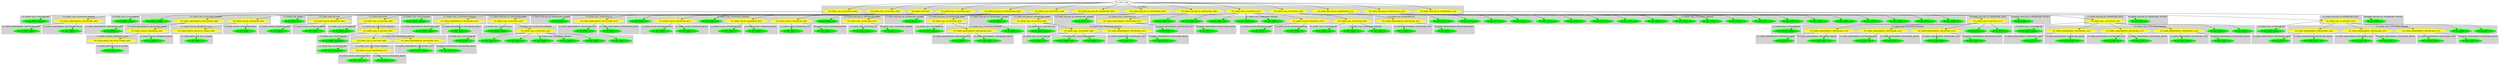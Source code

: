 digraph {

subgraph cluster0 {
 node [style=filled,color=white];
 style=filled;
 color=lightgrey;
 label = "CT_PROG";

"NT_EXPR_CALL_FUNCTION_2982"
 [fillcolor = yellow]
"NT_EXPR_CALL_FUNCTION_2987"
 [fillcolor = yellow]
"NT_EXPR_FOR_3000"
 [fillcolor = yellow]
"NT_EXPR_CALL_FUNCTION_3017"
 [fillcolor = yellow]
"NT_EXPR_DOLLAR_AT_OPERATORS_3022"
 [fillcolor = yellow]
"NT_EXPR_CALL_FUNCTION_3034"
 [fillcolor = yellow]
"NT_EXPR_DOLLAR_AT_OPERATORS_3050"
 [fillcolor = yellow]
"NT_EXPR_DOLLAR_AT_OPERATORS_3055"
 [fillcolor = yellow]
"NT_EXPR_DOLLAR_AT_OPERATORS_3063"
 [fillcolor = yellow]
"NT_EXPR_CALL_FUNCTION_3074"
 [fillcolor = yellow]
"NT_EXPR_CALL_FUNCTION_3090"
 [fillcolor = yellow]
"NT_EXPR_DOLLAR_AT_OPERATORS_3114"
 [fillcolor = yellow]
"NT_EXPR_DOLLAR_AT_OPERATORS_3129"
 [fillcolor = yellow]
"NT_EXPR_DOLLAR_AT_OPERATORS_3144"
 [fillcolor = yellow]
}
"NT_PROG_2981"->"NT_EXPR_CALL_FUNCTION_2982"
subgraph cluster1 {
 node [style=filled,color=white];
 style=filled;
 color=lightgrey;
 label = "CT_EXPR_CALL_FUNCTION_ID";

"NT_ID_2983< options >"
 [fillcolor = green]
}
subgraph cluster2 {
 node [style=filled,color=white];
 style=filled;
 color=lightgrey;
 label = "CT_EXPR_CALL_FUNCTION_PARAMS";

"NT_EXPR_ASSIGNMENT_OPETATORS_2984"
 [fillcolor = yellow]
}
"NT_EXPR_CALL_FUNCTION_2982"->"NT_ID_2983< options >"
"NT_EXPR_CALL_FUNCTION_2982"->"NT_EXPR_ASSIGNMENT_OPETATORS_2984"
subgraph cluster3 {
 node [style=filled,color=white];
 style=filled;
 color=lightgrey;
 label = "CT_EXPR_ASSIGNMENT_OPETATORS_LEFT";

"NT_ID_2985< digits >"
 [fillcolor = green]
}
subgraph cluster4 {
 node [style=filled,color=white];
 style=filled;
 color=lightgrey;
 label = "CT_EXPR_ASSIGNMENT_OPETATORS_RIGHT";

"NT_INT_2986< 7 >"
 [fillcolor = green]
}
"NT_EXPR_ASSIGNMENT_OPETATORS_2984"->"NT_ID_2985< digits >"
"NT_EXPR_ASSIGNMENT_OPETATORS_2984"->"NT_INT_2986< 7 >"
"NT_PROG_2981"->"NT_EXPR_CALL_FUNCTION_2987"
subgraph cluster5 {
 node [style=filled,color=white];
 style=filled;
 color=lightgrey;
 label = "CT_EXPR_CALL_FUNCTION_ID";

"NT_ID_2988< outer >"
 [fillcolor = green]
}
subgraph cluster6 {
 node [style=filled,color=white];
 style=filled;
 color=lightgrey;
 label = "CT_EXPR_CALL_FUNCTION_PARAMS";

"NT_EXPR_ASSIGNMENT_OPETATORS_2989"
 [fillcolor = yellow]
"NT_EXPR_COLON_OPERATOR_2995"
 [fillcolor = yellow]
"NT_STRING_2999< ^ >"
 [fillcolor = green]
}
"NT_EXPR_CALL_FUNCTION_2987"->"NT_ID_2988< outer >"
"NT_EXPR_CALL_FUNCTION_2987"->"NT_EXPR_ASSIGNMENT_OPETATORS_2989"
subgraph cluster7 {
 node [style=filled,color=white];
 style=filled;
 color=lightgrey;
 label = "CT_EXPR_ASSIGNMENT_OPETATORS_LEFT";

"NT_ID_2990< a >"
 [fillcolor = green]
}
subgraph cluster8 {
 node [style=filled,color=white];
 style=filled;
 color=lightgrey;
 label = "CT_EXPR_ASSIGNMENT_OPETATORS_RIGHT";

"NT_EXPR_COLON_OPERATOR_2991"
 [fillcolor = yellow]
}
"NT_EXPR_ASSIGNMENT_OPETATORS_2989"->"NT_ID_2990< a >"
"NT_EXPR_ASSIGNMENT_OPETATORS_2989"->"NT_EXPR_COLON_OPERATOR_2991"
subgraph cluster9 {
 node [style=filled,color=white];
 style=filled;
 color=lightgrey;
 label = "CT_EXPR_COLON_OPERATOR_LEFT";

"NT_EXPR_MINUS_OR_PLUS_UNARY_2992"
 [fillcolor = yellow]
}
subgraph cluster10 {
 node [style=filled,color=white];
 style=filled;
 color=lightgrey;
 label = "CT_EXPR_COLON_OPERATOR_RIGHT";

"NT_INT_2994< 12 >"
 [fillcolor = green]
}
"NT_EXPR_COLON_OPERATOR_2991"->"NT_EXPR_MINUS_OR_PLUS_UNARY_2992"
subgraph cluster11 {
 node [style=filled,color=white];
 style=filled;
 color=lightgrey;
 label = "CT_EXPR_MINUS_OR_PLUS_UNARY";

"NT_INT_2993< 4 >"
 [fillcolor = green]
}
"NT_EXPR_MINUS_OR_PLUS_UNARY_2992"->"NT_INT_2993< 4 >"
"NT_EXPR_COLON_OPERATOR_2991"->"NT_INT_2994< 12 >"
"NT_EXPR_CALL_FUNCTION_2987"->"NT_EXPR_COLON_OPERATOR_2995"
subgraph cluster12 {
 node [style=filled,color=white];
 style=filled;
 color=lightgrey;
 label = "CT_EXPR_COLON_OPERATOR_LEFT";

"NT_EXPR_MINUS_OR_PLUS_UNARY_2996"
 [fillcolor = yellow]
}
subgraph cluster13 {
 node [style=filled,color=white];
 style=filled;
 color=lightgrey;
 label = "CT_EXPR_COLON_OPERATOR_RIGHT";

"NT_INT_2998< 7 >"
 [fillcolor = green]
}
"NT_EXPR_COLON_OPERATOR_2995"->"NT_EXPR_MINUS_OR_PLUS_UNARY_2996"
subgraph cluster14 {
 node [style=filled,color=white];
 style=filled;
 color=lightgrey;
 label = "CT_EXPR_MINUS_OR_PLUS_UNARY";

"NT_INT_2997< 2 >"
 [fillcolor = green]
}
"NT_EXPR_MINUS_OR_PLUS_UNARY_2996"->"NT_INT_2997< 2 >"
"NT_EXPR_COLON_OPERATOR_2995"->"NT_INT_2998< 7 >"
"NT_EXPR_CALL_FUNCTION_2987"->"NT_STRING_2999< ^ >"
"NT_PROG_2981"->"NT_EXPR_FOR_3000"
subgraph cluster15 {
 node [style=filled,color=white];
 style=filled;
 color=lightgrey;
 label = "CT_EXPR_FOR_NAME";

"NT_ID_3001< n1 >"
 [fillcolor = green]
}
subgraph cluster16 {
 node [style=filled,color=white];
 style=filled;
 color=lightgrey;
 label = "CT_EXPR_FOR_VECTOR";

"NT_EXPR_COLON_OPERATOR_3002"
 [fillcolor = yellow]
}
subgraph cluster17 {
 node [style=filled,color=white];
 style=filled;
 color=lightgrey;
 label = "CT_EXPR_FOR_BODY";

"NT_EXPR_CALL_FUNCTION_3005"
 [fillcolor = yellow]
}
"NT_EXPR_FOR_3000"->"NT_ID_3001< n1 >"
"NT_EXPR_FOR_3000"->"NT_EXPR_COLON_OPERATOR_3002"
subgraph cluster18 {
 node [style=filled,color=white];
 style=filled;
 color=lightgrey;
 label = "CT_EXPR_COLON_OPERATOR_LEFT";

"NT_INT_3003< 1 >"
 [fillcolor = green]
}
subgraph cluster19 {
 node [style=filled,color=white];
 style=filled;
 color=lightgrey;
 label = "CT_EXPR_COLON_OPERATOR_RIGHT";

"NT_INT_3004< 7 >"
 [fillcolor = green]
}
"NT_EXPR_COLON_OPERATOR_3002"->"NT_INT_3003< 1 >"
"NT_EXPR_COLON_OPERATOR_3002"->"NT_INT_3004< 7 >"
"NT_EXPR_FOR_3000"->"NT_EXPR_CALL_FUNCTION_3005"
subgraph cluster20 {
 node [style=filled,color=white];
 style=filled;
 color=lightgrey;
 label = "CT_EXPR_CALL_FUNCTION_ID";

"NT_ID_3006< print >"
 [fillcolor = green]
}
subgraph cluster21 {
 node [style=filled,color=white];
 style=filled;
 color=lightgrey;
 label = "CT_EXPR_CALL_FUNCTION_PARAMS";

"NT_EXPR_CALL_FUNCTION_3007"
 [fillcolor = yellow]
}
"NT_EXPR_CALL_FUNCTION_3005"->"NT_ID_3006< print >"
"NT_EXPR_CALL_FUNCTION_3005"->"NT_EXPR_CALL_FUNCTION_3007"
subgraph cluster22 {
 node [style=filled,color=white];
 style=filled;
 color=lightgrey;
 label = "CT_EXPR_CALL_FUNCTION_ID";

"NT_ID_3008< zapsmall >"
 [fillcolor = green]
}
subgraph cluster23 {
 node [style=filled,color=white];
 style=filled;
 color=lightgrey;
 label = "CT_EXPR_CALL_FUNCTION_PARAMS";

"NT_EXPR_CALL_FUNCTION_3009"
 [fillcolor = yellow]
"NT_EXPR_ASSIGNMENT_OPETATORS_3014"
 [fillcolor = yellow]
}
"NT_EXPR_CALL_FUNCTION_3007"->"NT_ID_3008< zapsmall >"
"NT_EXPR_CALL_FUNCTION_3007"->"NT_EXPR_CALL_FUNCTION_3009"
subgraph cluster24 {
 node [style=filled,color=white];
 style=filled;
 color=lightgrey;
 label = "CT_EXPR_CALL_FUNCTION_ID";

"NT_ID_3010< polyroot >"
 [fillcolor = green]
}
subgraph cluster25 {
 node [style=filled,color=white];
 style=filled;
 color=lightgrey;
 label = "CT_EXPR_CALL_FUNCTION_PARAMS";

"NT_EXPR_COLON_OPERATOR_3011"
 [fillcolor = yellow]
}
"NT_EXPR_CALL_FUNCTION_3009"->"NT_ID_3010< polyroot >"
"NT_EXPR_CALL_FUNCTION_3009"->"NT_EXPR_COLON_OPERATOR_3011"
subgraph cluster26 {
 node [style=filled,color=white];
 style=filled;
 color=lightgrey;
 label = "CT_EXPR_COLON_OPERATOR_LEFT";

"NT_INT_3012< 1 >"
 [fillcolor = green]
}
subgraph cluster27 {
 node [style=filled,color=white];
 style=filled;
 color=lightgrey;
 label = "CT_EXPR_COLON_OPERATOR_RIGHT";

"NT_ID_3013< n1 >"
 [fillcolor = green]
}
"NT_EXPR_COLON_OPERATOR_3011"->"NT_INT_3012< 1 >"
"NT_EXPR_COLON_OPERATOR_3011"->"NT_ID_3013< n1 >"
"NT_EXPR_CALL_FUNCTION_3007"->"NT_EXPR_ASSIGNMENT_OPETATORS_3014"
subgraph cluster28 {
 node [style=filled,color=white];
 style=filled;
 color=lightgrey;
 label = "CT_EXPR_ASSIGNMENT_OPETATORS_LEFT";

"NT_ID_3015< digits >"
 [fillcolor = green]
}
subgraph cluster29 {
 node [style=filled,color=white];
 style=filled;
 color=lightgrey;
 label = "CT_EXPR_ASSIGNMENT_OPETATORS_RIGHT";

"NT_INT_3016< 10 >"
 [fillcolor = green]
}
"NT_EXPR_ASSIGNMENT_OPETATORS_3014"->"NT_ID_3015< digits >"
"NT_EXPR_ASSIGNMENT_OPETATORS_3014"->"NT_INT_3016< 10 >"
"NT_PROG_2981"->"NT_EXPR_CALL_FUNCTION_3017"
subgraph cluster30 {
 node [style=filled,color=white];
 style=filled;
 color=lightgrey;
 label = "CT_EXPR_CALL_FUNCTION_ID";

"NT_ID_3018< options >"
 [fillcolor = green]
}
subgraph cluster31 {
 node [style=filled,color=white];
 style=filled;
 color=lightgrey;
 label = "CT_EXPR_CALL_FUNCTION_PARAMS";

"NT_EXPR_ASSIGNMENT_OPETATORS_3019"
 [fillcolor = yellow]
}
"NT_EXPR_CALL_FUNCTION_3017"->"NT_ID_3018< options >"
"NT_EXPR_CALL_FUNCTION_3017"->"NT_EXPR_ASSIGNMENT_OPETATORS_3019"
subgraph cluster32 {
 node [style=filled,color=white];
 style=filled;
 color=lightgrey;
 label = "CT_EXPR_ASSIGNMENT_OPETATORS_LEFT";

"NT_ID_3020< digits >"
 [fillcolor = green]
}
subgraph cluster33 {
 node [style=filled,color=white];
 style=filled;
 color=lightgrey;
 label = "CT_EXPR_ASSIGNMENT_OPETATORS_RIGHT";

"NT_INT_3021< 5 >"
 [fillcolor = green]
}
"NT_EXPR_ASSIGNMENT_OPETATORS_3019"->"NT_ID_3020< digits >"
"NT_EXPR_ASSIGNMENT_OPETATORS_3019"->"NT_INT_3021< 5 >"
"NT_PROG_2981"->"NT_EXPR_DOLLAR_AT_OPERATORS_3022"
subgraph cluster34 {
 node [style=filled,color=white];
 style=filled;
 color=lightgrey;
 label = "CT_EXPR_DOLLAR_AT_OPERATORS_BASE";

"NT_EXPR_CALL_FUNCTION_3023"
 [fillcolor = yellow]
}
subgraph cluster35 {
 node [style=filled,color=white];
 style=filled;
 color=lightgrey;
 label = "CT_EXPR_DOLLAR_AT_OPERATORS_OFFSET";

"NT_ID_3033< y >"
 [fillcolor = green]
}
"NT_EXPR_DOLLAR_AT_OPERATORS_3022"->"NT_EXPR_CALL_FUNCTION_3023"
subgraph cluster36 {
 node [style=filled,color=white];
 style=filled;
 color=lightgrey;
 label = "CT_EXPR_CALL_FUNCTION_ID";

"NT_ID_3024< lowess >"
 [fillcolor = green]
}
subgraph cluster37 {
 node [style=filled,color=white];
 style=filled;
 color=lightgrey;
 label = "CT_EXPR_CALL_FUNCTION_PARAMS";

"NT_EXPR_CALL_FUNCTION_3025"
 [fillcolor = yellow]
}
"NT_EXPR_CALL_FUNCTION_3023"->"NT_ID_3024< lowess >"
"NT_EXPR_CALL_FUNCTION_3023"->"NT_EXPR_CALL_FUNCTION_3025"
subgraph cluster38 {
 node [style=filled,color=white];
 style=filled;
 color=lightgrey;
 label = "CT_EXPR_CALL_FUNCTION_ID";

"NT_ID_3026< c >"
 [fillcolor = green]
}
subgraph cluster39 {
 node [style=filled,color=white];
 style=filled;
 color=lightgrey;
 label = "CT_EXPR_CALL_FUNCTION_PARAMS";

"NT_INT_3027< 3 >"
 [fillcolor = green]
"NT_INT_3028< 2 >"
 [fillcolor = green]
"NT_INT_3029< 6 >"
 [fillcolor = green]
"NT_INT_3030< 3 >"
 [fillcolor = green]
"NT_INT_3031< 8 >"
 [fillcolor = green]
"NT_INT_3032< 4 >"
 [fillcolor = green]
}
"NT_EXPR_CALL_FUNCTION_3025"->"NT_ID_3026< c >"
"NT_EXPR_CALL_FUNCTION_3025"->"NT_INT_3027< 3 >"
"NT_EXPR_CALL_FUNCTION_3025"->"NT_INT_3028< 2 >"
"NT_EXPR_CALL_FUNCTION_3025"->"NT_INT_3029< 6 >"
"NT_EXPR_CALL_FUNCTION_3025"->"NT_INT_3030< 3 >"
"NT_EXPR_CALL_FUNCTION_3025"->"NT_INT_3031< 8 >"
"NT_EXPR_CALL_FUNCTION_3025"->"NT_INT_3032< 4 >"
"NT_EXPR_DOLLAR_AT_OPERATORS_3022"->"NT_ID_3033< y >"
"NT_PROG_2981"->"NT_EXPR_CALL_FUNCTION_3034"
subgraph cluster40 {
 node [style=filled,color=white];
 style=filled;
 color=lightgrey;
 label = "CT_EXPR_CALL_FUNCTION_ID";

"NT_EXPR_ASSIGNMENT_OPETATORS_3035"
 [fillcolor = yellow]
}
subgraph cluster41 {
 node [style=filled,color=white];
 style=filled;
 color=lightgrey;
 label = "CT_EXPR_CALL_FUNCTION_PARAMS";

"NT_INT_3038< 3 >"
 [fillcolor = green]
"NT_EXPR_COLON_OPERATOR_3039"
 [fillcolor = yellow]
"NT_EXPR_COLON_OPERATOR_3042"
 [fillcolor = yellow]
"NT_INT_3045< 4 >"
 [fillcolor = green]
"NT_EXPR_COLON_OPERATOR_3046"
 [fillcolor = yellow]
"NT_INT_3049< 3 >"
 [fillcolor = green]
}
"NT_EXPR_CALL_FUNCTION_3034"->"NT_EXPR_ASSIGNMENT_OPETATORS_3035"
subgraph cluster42 {
 node [style=filled,color=white];
 style=filled;
 color=lightgrey;
 label = "CT_EXPR_ASSIGNMENT_OPETATORS_LEFT";

"NT_ID_3036< y1 >"
 [fillcolor = green]
}
subgraph cluster43 {
 node [style=filled,color=white];
 style=filled;
 color=lightgrey;
 label = "CT_EXPR_ASSIGNMENT_OPETATORS_RIGHT";

"NT_ID_3037< c >"
 [fillcolor = green]
}
"NT_EXPR_ASSIGNMENT_OPETATORS_3035"->"NT_ID_3036< y1 >"
"NT_EXPR_ASSIGNMENT_OPETATORS_3035"->"NT_ID_3037< c >"
"NT_EXPR_CALL_FUNCTION_3034"->"NT_INT_3038< 3 >"
"NT_EXPR_CALL_FUNCTION_3034"->"NT_EXPR_COLON_OPERATOR_3039"
subgraph cluster44 {
 node [style=filled,color=white];
 style=filled;
 color=lightgrey;
 label = "CT_EXPR_COLON_OPERATOR_LEFT";

"NT_INT_3040< 1 >"
 [fillcolor = green]
}
subgraph cluster45 {
 node [style=filled,color=white];
 style=filled;
 color=lightgrey;
 label = "CT_EXPR_COLON_OPERATOR_RIGHT";

"NT_INT_3041< 2 >"
 [fillcolor = green]
}
"NT_EXPR_COLON_OPERATOR_3039"->"NT_INT_3040< 1 >"
"NT_EXPR_COLON_OPERATOR_3039"->"NT_INT_3041< 2 >"
"NT_EXPR_CALL_FUNCTION_3034"->"NT_EXPR_COLON_OPERATOR_3042"
subgraph cluster46 {
 node [style=filled,color=white];
 style=filled;
 color=lightgrey;
 label = "CT_EXPR_COLON_OPERATOR_LEFT";

"NT_INT_3043< 5 >"
 [fillcolor = green]
}
subgraph cluster47 {
 node [style=filled,color=white];
 style=filled;
 color=lightgrey;
 label = "CT_EXPR_COLON_OPERATOR_RIGHT";

"NT_INT_3044< 2 >"
 [fillcolor = green]
}
"NT_EXPR_COLON_OPERATOR_3042"->"NT_INT_3043< 5 >"
"NT_EXPR_COLON_OPERATOR_3042"->"NT_INT_3044< 2 >"
"NT_EXPR_CALL_FUNCTION_3034"->"NT_INT_3045< 4 >"
"NT_EXPR_CALL_FUNCTION_3034"->"NT_EXPR_COLON_OPERATOR_3046"
subgraph cluster48 {
 node [style=filled,color=white];
 style=filled;
 color=lightgrey;
 label = "CT_EXPR_COLON_OPERATOR_LEFT";

"NT_INT_3047< 1 >"
 [fillcolor = green]
}
subgraph cluster49 {
 node [style=filled,color=white];
 style=filled;
 color=lightgrey;
 label = "CT_EXPR_COLON_OPERATOR_RIGHT";

"NT_INT_3048< 3 >"
 [fillcolor = green]
}
"NT_EXPR_COLON_OPERATOR_3046"->"NT_INT_3047< 1 >"
"NT_EXPR_COLON_OPERATOR_3046"->"NT_INT_3048< 3 >"
"NT_EXPR_CALL_FUNCTION_3034"->"NT_INT_3049< 3 >"
"NT_PROG_2981"->"NT_EXPR_DOLLAR_AT_OPERATORS_3050"
subgraph cluster50 {
 node [style=filled,color=white];
 style=filled;
 color=lightgrey;
 label = "CT_EXPR_DOLLAR_AT_OPERATORS_BASE";

"NT_EXPR_CALL_FUNCTION_3051"
 [fillcolor = yellow]
}
subgraph cluster51 {
 node [style=filled,color=white];
 style=filled;
 color=lightgrey;
 label = "CT_EXPR_DOLLAR_AT_OPERATORS_OFFSET";

"NT_ID_3054< y >"
 [fillcolor = green]
}
"NT_EXPR_DOLLAR_AT_OPERATORS_3050"->"NT_EXPR_CALL_FUNCTION_3051"
subgraph cluster52 {
 node [style=filled,color=white];
 style=filled;
 color=lightgrey;
 label = "CT_EXPR_CALL_FUNCTION_ID";

"NT_ID_3052< lowess >"
 [fillcolor = green]
}
subgraph cluster53 {
 node [style=filled,color=white];
 style=filled;
 color=lightgrey;
 label = "CT_EXPR_CALL_FUNCTION_PARAMS";

"NT_ID_3053< y1 >"
 [fillcolor = green]
}
"NT_EXPR_CALL_FUNCTION_3051"->"NT_ID_3052< lowess >"
"NT_EXPR_CALL_FUNCTION_3051"->"NT_ID_3053< y1 >"
"NT_EXPR_DOLLAR_AT_OPERATORS_3050"->"NT_ID_3054< y >"
"NT_PROG_2981"->"NT_EXPR_DOLLAR_AT_OPERATORS_3055"
subgraph cluster54 {
 node [style=filled,color=white];
 style=filled;
 color=lightgrey;
 label = "CT_EXPR_DOLLAR_AT_OPERATORS_BASE";

"NT_EXPR_CALL_FUNCTION_3056"
 [fillcolor = yellow]
}
subgraph cluster55 {
 node [style=filled,color=white];
 style=filled;
 color=lightgrey;
 label = "CT_EXPR_DOLLAR_AT_OPERATORS_OFFSET";

"NT_ID_3062< y >"
 [fillcolor = green]
}
"NT_EXPR_DOLLAR_AT_OPERATORS_3055"->"NT_EXPR_CALL_FUNCTION_3056"
subgraph cluster56 {
 node [style=filled,color=white];
 style=filled;
 color=lightgrey;
 label = "CT_EXPR_CALL_FUNCTION_ID";

"NT_ID_3057< lowess >"
 [fillcolor = green]
}
subgraph cluster57 {
 node [style=filled,color=white];
 style=filled;
 color=lightgrey;
 label = "CT_EXPR_CALL_FUNCTION_PARAMS";

"NT_ID_3058< y1 >"
 [fillcolor = green]
"NT_EXPR_ASSIGNMENT_OPETATORS_3059"
 [fillcolor = yellow]
}
"NT_EXPR_CALL_FUNCTION_3056"->"NT_ID_3057< lowess >"
"NT_EXPR_CALL_FUNCTION_3056"->"NT_ID_3058< y1 >"
"NT_EXPR_CALL_FUNCTION_3056"->"NT_EXPR_ASSIGNMENT_OPETATORS_3059"
subgraph cluster58 {
 node [style=filled,color=white];
 style=filled;
 color=lightgrey;
 label = "CT_EXPR_ASSIGNMENT_OPETATORS_LEFT";

"NT_ID_3060< f >"
 [fillcolor = green]
}
subgraph cluster59 {
 node [style=filled,color=white];
 style=filled;
 color=lightgrey;
 label = "CT_EXPR_ASSIGNMENT_OPETATORS_RIGHT";

"NT_FLOAT_3061< .4 >"
 [fillcolor = green]
}
"NT_EXPR_ASSIGNMENT_OPETATORS_3059"->"NT_ID_3060< f >"
"NT_EXPR_ASSIGNMENT_OPETATORS_3059"->"NT_FLOAT_3061< .4 >"
"NT_EXPR_DOLLAR_AT_OPERATORS_3055"->"NT_ID_3062< y >"
"NT_PROG_2981"->"NT_EXPR_DOLLAR_AT_OPERATORS_3063"
subgraph cluster60 {
 node [style=filled,color=white];
 style=filled;
 color=lightgrey;
 label = "CT_EXPR_DOLLAR_AT_OPERATORS_BASE";

"NT_EXPR_CALL_FUNCTION_3064"
 [fillcolor = yellow]
}
subgraph cluster61 {
 node [style=filled,color=white];
 style=filled;
 color=lightgrey;
 label = "CT_EXPR_DOLLAR_AT_OPERATORS_OFFSET";

"NT_ID_3073< y >"
 [fillcolor = green]
}
"NT_EXPR_DOLLAR_AT_OPERATORS_3063"->"NT_EXPR_CALL_FUNCTION_3064"
subgraph cluster62 {
 node [style=filled,color=white];
 style=filled;
 color=lightgrey;
 label = "CT_EXPR_CALL_FUNCTION_ID";

"NT_ID_3065< lowess >"
 [fillcolor = green]
}
subgraph cluster63 {
 node [style=filled,color=white];
 style=filled;
 color=lightgrey;
 label = "CT_EXPR_CALL_FUNCTION_PARAMS";

"NT_EXPR_CALL_FUNCTION_3066"
 [fillcolor = yellow]
"NT_EXPR_ASSIGNMENT_OPETATORS_3070"
 [fillcolor = yellow]
}
"NT_EXPR_CALL_FUNCTION_3064"->"NT_ID_3065< lowess >"
"NT_EXPR_CALL_FUNCTION_3064"->"NT_EXPR_CALL_FUNCTION_3066"
subgraph cluster64 {
 node [style=filled,color=white];
 style=filled;
 color=lightgrey;
 label = "CT_EXPR_CALL_FUNCTION_ID";

"NT_ID_3067< c >"
 [fillcolor = green]
}
subgraph cluster65 {
 node [style=filled,color=white];
 style=filled;
 color=lightgrey;
 label = "CT_EXPR_CALL_FUNCTION_PARAMS";

"NT_ID_3068< y1 >"
 [fillcolor = green]
"NT_INT_3069< 100 >"
 [fillcolor = green]
}
"NT_EXPR_CALL_FUNCTION_3066"->"NT_ID_3067< c >"
"NT_EXPR_CALL_FUNCTION_3066"->"NT_ID_3068< y1 >"
"NT_EXPR_CALL_FUNCTION_3066"->"NT_INT_3069< 100 >"
"NT_EXPR_CALL_FUNCTION_3064"->"NT_EXPR_ASSIGNMENT_OPETATORS_3070"
subgraph cluster66 {
 node [style=filled,color=white];
 style=filled;
 color=lightgrey;
 label = "CT_EXPR_ASSIGNMENT_OPETATORS_LEFT";

"NT_ID_3071< f >"
 [fillcolor = green]
}
subgraph cluster67 {
 node [style=filled,color=white];
 style=filled;
 color=lightgrey;
 label = "CT_EXPR_ASSIGNMENT_OPETATORS_RIGHT";

"NT_FLOAT_3072< .4 >"
 [fillcolor = green]
}
"NT_EXPR_ASSIGNMENT_OPETATORS_3070"->"NT_ID_3071< f >"
"NT_EXPR_ASSIGNMENT_OPETATORS_3070"->"NT_FLOAT_3072< .4 >"
"NT_EXPR_DOLLAR_AT_OPERATORS_3063"->"NT_ID_3073< y >"
"NT_PROG_2981"->"NT_EXPR_CALL_FUNCTION_3074"
subgraph cluster68 {
 node [style=filled,color=white];
 style=filled;
 color=lightgrey;
 label = "CT_EXPR_CALL_FUNCTION_ID";

"NT_EXPR_ASSIGNMENT_OPETATORS_3075"
 [fillcolor = yellow]
}
subgraph cluster69 {
 node [style=filled,color=white];
 style=filled;
 color=lightgrey;
 label = "CT_EXPR_CALL_FUNCTION_PARAMS";

"NT_EXPR_COLON_OPERATOR_3078"
 [fillcolor = yellow]
"NT_EXPR_CALL_FUNCTION_3081"
 [fillcolor = yellow]
"NT_INT_3085< 8 >"
 [fillcolor = green]
"NT_INT_3086< 10 >"
 [fillcolor = green]
"NT_INT_3087< 12 >"
 [fillcolor = green]
"NT_INT_3088< 14 >"
 [fillcolor = green]
"NT_INT_3089< 50 >"
 [fillcolor = green]
}
"NT_EXPR_CALL_FUNCTION_3074"->"NT_EXPR_ASSIGNMENT_OPETATORS_3075"
subgraph cluster70 {
 node [style=filled,color=white];
 style=filled;
 color=lightgrey;
 label = "CT_EXPR_ASSIGNMENT_OPETATORS_LEFT";

"NT_ID_3076< x >"
 [fillcolor = green]
}
subgraph cluster71 {
 node [style=filled,color=white];
 style=filled;
 color=lightgrey;
 label = "CT_EXPR_ASSIGNMENT_OPETATORS_RIGHT";

"NT_ID_3077< c >"
 [fillcolor = green]
}
"NT_EXPR_ASSIGNMENT_OPETATORS_3075"->"NT_ID_3076< x >"
"NT_EXPR_ASSIGNMENT_OPETATORS_3075"->"NT_ID_3077< c >"
"NT_EXPR_CALL_FUNCTION_3074"->"NT_EXPR_COLON_OPERATOR_3078"
subgraph cluster72 {
 node [style=filled,color=white];
 style=filled;
 color=lightgrey;
 label = "CT_EXPR_COLON_OPERATOR_LEFT";

"NT_INT_3079< 1 >"
 [fillcolor = green]
}
subgraph cluster73 {
 node [style=filled,color=white];
 style=filled;
 color=lightgrey;
 label = "CT_EXPR_COLON_OPERATOR_RIGHT";

"NT_INT_3080< 5 >"
 [fillcolor = green]
}
"NT_EXPR_COLON_OPERATOR_3078"->"NT_INT_3079< 1 >"
"NT_EXPR_COLON_OPERATOR_3078"->"NT_INT_3080< 5 >"
"NT_EXPR_CALL_FUNCTION_3074"->"NT_EXPR_CALL_FUNCTION_3081"
subgraph cluster74 {
 node [style=filled,color=white];
 style=filled;
 color=lightgrey;
 label = "CT_EXPR_CALL_FUNCTION_ID";

"NT_ID_3082< rep >"
 [fillcolor = green]
}
subgraph cluster75 {
 node [style=filled,color=white];
 style=filled;
 color=lightgrey;
 label = "CT_EXPR_CALL_FUNCTION_PARAMS";

"NT_INT_3083< 6 >"
 [fillcolor = green]
"NT_INT_3084< 10 >"
 [fillcolor = green]
}
"NT_EXPR_CALL_FUNCTION_3081"->"NT_ID_3082< rep >"
"NT_EXPR_CALL_FUNCTION_3081"->"NT_INT_3083< 6 >"
"NT_EXPR_CALL_FUNCTION_3081"->"NT_INT_3084< 10 >"
"NT_EXPR_CALL_FUNCTION_3074"->"NT_INT_3085< 8 >"
"NT_EXPR_CALL_FUNCTION_3074"->"NT_INT_3086< 10 >"
"NT_EXPR_CALL_FUNCTION_3074"->"NT_INT_3087< 12 >"
"NT_EXPR_CALL_FUNCTION_3074"->"NT_INT_3088< 14 >"
"NT_EXPR_CALL_FUNCTION_3074"->"NT_INT_3089< 50 >"
"NT_PROG_2981"->"NT_EXPR_CALL_FUNCTION_3090"
subgraph cluster76 {
 node [style=filled,color=white];
 style=filled;
 color=lightgrey;
 label = "CT_EXPR_CALL_FUNCTION_ID";

"NT_EXPR_ASSIGNMENT_OPETATORS_3091"
 [fillcolor = yellow]
}
subgraph cluster77 {
 node [style=filled,color=white];
 style=filled;
 color=lightgrey;
 label = "CT_EXPR_CALL_FUNCTION_PARAMS";

"NT_INT_3094< 18 >"
 [fillcolor = green]
"NT_INT_3095< 2 >"
 [fillcolor = green]
"NT_INT_3096< 15 >"
 [fillcolor = green]
"NT_INT_3097< 6 >"
 [fillcolor = green]
"NT_INT_3098< 10 >"
 [fillcolor = green]
"NT_INT_3099< 4 >"
 [fillcolor = green]
"NT_INT_3100< 16 >"
 [fillcolor = green]
"NT_INT_3101< 11 >"
 [fillcolor = green]
"NT_INT_3102< 7 >"
 [fillcolor = green]
"NT_INT_3103< 3 >"
 [fillcolor = green]
"NT_INT_3104< 14 >"
 [fillcolor = green]
"NT_INT_3105< 17 >"
 [fillcolor = green]
"NT_INT_3106< 20 >"
 [fillcolor = green]
"NT_INT_3107< 12 >"
 [fillcolor = green]
"NT_INT_3108< 9 >"
 [fillcolor = green]
"NT_INT_3109< 13 >"
 [fillcolor = green]
"NT_INT_3110< 1 >"
 [fillcolor = green]
"NT_INT_3111< 8 >"
 [fillcolor = green]
"NT_INT_3112< 5 >"
 [fillcolor = green]
"NT_INT_3113< 19 >"
 [fillcolor = green]
}
"NT_EXPR_CALL_FUNCTION_3090"->"NT_EXPR_ASSIGNMENT_OPETATORS_3091"
subgraph cluster78 {
 node [style=filled,color=white];
 style=filled;
 color=lightgrey;
 label = "CT_EXPR_ASSIGNMENT_OPETATORS_LEFT";

"NT_ID_3092< y >"
 [fillcolor = green]
}
subgraph cluster79 {
 node [style=filled,color=white];
 style=filled;
 color=lightgrey;
 label = "CT_EXPR_ASSIGNMENT_OPETATORS_RIGHT";

"NT_ID_3093< c >"
 [fillcolor = green]
}
"NT_EXPR_ASSIGNMENT_OPETATORS_3091"->"NT_ID_3092< y >"
"NT_EXPR_ASSIGNMENT_OPETATORS_3091"->"NT_ID_3093< c >"
"NT_EXPR_CALL_FUNCTION_3090"->"NT_INT_3094< 18 >"
"NT_EXPR_CALL_FUNCTION_3090"->"NT_INT_3095< 2 >"
"NT_EXPR_CALL_FUNCTION_3090"->"NT_INT_3096< 15 >"
"NT_EXPR_CALL_FUNCTION_3090"->"NT_INT_3097< 6 >"
"NT_EXPR_CALL_FUNCTION_3090"->"NT_INT_3098< 10 >"
"NT_EXPR_CALL_FUNCTION_3090"->"NT_INT_3099< 4 >"
"NT_EXPR_CALL_FUNCTION_3090"->"NT_INT_3100< 16 >"
"NT_EXPR_CALL_FUNCTION_3090"->"NT_INT_3101< 11 >"
"NT_EXPR_CALL_FUNCTION_3090"->"NT_INT_3102< 7 >"
"NT_EXPR_CALL_FUNCTION_3090"->"NT_INT_3103< 3 >"
"NT_EXPR_CALL_FUNCTION_3090"->"NT_INT_3104< 14 >"
"NT_EXPR_CALL_FUNCTION_3090"->"NT_INT_3105< 17 >"
"NT_EXPR_CALL_FUNCTION_3090"->"NT_INT_3106< 20 >"
"NT_EXPR_CALL_FUNCTION_3090"->"NT_INT_3107< 12 >"
"NT_EXPR_CALL_FUNCTION_3090"->"NT_INT_3108< 9 >"
"NT_EXPR_CALL_FUNCTION_3090"->"NT_INT_3109< 13 >"
"NT_EXPR_CALL_FUNCTION_3090"->"NT_INT_3110< 1 >"
"NT_EXPR_CALL_FUNCTION_3090"->"NT_INT_3111< 8 >"
"NT_EXPR_CALL_FUNCTION_3090"->"NT_INT_3112< 5 >"
"NT_EXPR_CALL_FUNCTION_3090"->"NT_INT_3113< 19 >"
"NT_PROG_2981"->"NT_EXPR_DOLLAR_AT_OPERATORS_3114"
subgraph cluster80 {
 node [style=filled,color=white];
 style=filled;
 color=lightgrey;
 label = "CT_EXPR_DOLLAR_AT_OPERATORS_BASE";

"NT_EXPR_CALL_FUNCTION_3115"
 [fillcolor = yellow]
}
subgraph cluster81 {
 node [style=filled,color=white];
 style=filled;
 color=lightgrey;
 label = "CT_EXPR_DOLLAR_AT_OPERATORS_OFFSET";

"NT_ID_3128< y >"
 [fillcolor = green]
}
"NT_EXPR_DOLLAR_AT_OPERATORS_3114"->"NT_EXPR_CALL_FUNCTION_3115"
subgraph cluster82 {
 node [style=filled,color=white];
 style=filled;
 color=lightgrey;
 label = "CT_EXPR_CALL_FUNCTION_ID";

"NT_ID_3116< lowess >"
 [fillcolor = green]
}
subgraph cluster83 {
 node [style=filled,color=white];
 style=filled;
 color=lightgrey;
 label = "CT_EXPR_CALL_FUNCTION_PARAMS";

"NT_ID_3117< x >"
 [fillcolor = green]
"NT_ID_3118< y >"
 [fillcolor = green]
"NT_EXPR_ASSIGNMENT_OPETATORS_3119"
 [fillcolor = yellow]
"NT_EXPR_ASSIGNMENT_OPETATORS_3122"
 [fillcolor = yellow]
"NT_EXPR_ASSIGNMENT_OPETATORS_3125"
 [fillcolor = yellow]
}
"NT_EXPR_CALL_FUNCTION_3115"->"NT_ID_3116< lowess >"
"NT_EXPR_CALL_FUNCTION_3115"->"NT_ID_3117< x >"
"NT_EXPR_CALL_FUNCTION_3115"->"NT_ID_3118< y >"
"NT_EXPR_CALL_FUNCTION_3115"->"NT_EXPR_ASSIGNMENT_OPETATORS_3119"
subgraph cluster84 {
 node [style=filled,color=white];
 style=filled;
 color=lightgrey;
 label = "CT_EXPR_ASSIGNMENT_OPETATORS_LEFT";

"NT_ID_3120< f >"
 [fillcolor = green]
}
subgraph cluster85 {
 node [style=filled,color=white];
 style=filled;
 color=lightgrey;
 label = "CT_EXPR_ASSIGNMENT_OPETATORS_RIGHT";

"NT_FLOAT_3121< .25 >"
 [fillcolor = green]
}
"NT_EXPR_ASSIGNMENT_OPETATORS_3119"->"NT_ID_3120< f >"
"NT_EXPR_ASSIGNMENT_OPETATORS_3119"->"NT_FLOAT_3121< .25 >"
"NT_EXPR_CALL_FUNCTION_3115"->"NT_EXPR_ASSIGNMENT_OPETATORS_3122"
subgraph cluster86 {
 node [style=filled,color=white];
 style=filled;
 color=lightgrey;
 label = "CT_EXPR_ASSIGNMENT_OPETATORS_LEFT";

"NT_ID_3123< iter >"
 [fillcolor = green]
}
subgraph cluster87 {
 node [style=filled,color=white];
 style=filled;
 color=lightgrey;
 label = "CT_EXPR_ASSIGNMENT_OPETATORS_RIGHT";

"NT_INT_3124< 0 >"
 [fillcolor = green]
}
"NT_EXPR_ASSIGNMENT_OPETATORS_3122"->"NT_ID_3123< iter >"
"NT_EXPR_ASSIGNMENT_OPETATORS_3122"->"NT_INT_3124< 0 >"
"NT_EXPR_CALL_FUNCTION_3115"->"NT_EXPR_ASSIGNMENT_OPETATORS_3125"
subgraph cluster88 {
 node [style=filled,color=white];
 style=filled;
 color=lightgrey;
 label = "CT_EXPR_ASSIGNMENT_OPETATORS_LEFT";

"NT_ID_3126< delta >"
 [fillcolor = green]
}
subgraph cluster89 {
 node [style=filled,color=white];
 style=filled;
 color=lightgrey;
 label = "CT_EXPR_ASSIGNMENT_OPETATORS_RIGHT";

"NT_INT_3127< 0 >"
 [fillcolor = green]
}
"NT_EXPR_ASSIGNMENT_OPETATORS_3125"->"NT_ID_3126< delta >"
"NT_EXPR_ASSIGNMENT_OPETATORS_3125"->"NT_INT_3127< 0 >"
"NT_EXPR_DOLLAR_AT_OPERATORS_3114"->"NT_ID_3128< y >"
"NT_PROG_2981"->"NT_EXPR_DOLLAR_AT_OPERATORS_3129"
subgraph cluster90 {
 node [style=filled,color=white];
 style=filled;
 color=lightgrey;
 label = "CT_EXPR_DOLLAR_AT_OPERATORS_BASE";

"NT_EXPR_CALL_FUNCTION_3130"
 [fillcolor = yellow]
}
subgraph cluster91 {
 node [style=filled,color=white];
 style=filled;
 color=lightgrey;
 label = "CT_EXPR_DOLLAR_AT_OPERATORS_OFFSET";

"NT_ID_3143< y >"
 [fillcolor = green]
}
"NT_EXPR_DOLLAR_AT_OPERATORS_3129"->"NT_EXPR_CALL_FUNCTION_3130"
subgraph cluster92 {
 node [style=filled,color=white];
 style=filled;
 color=lightgrey;
 label = "CT_EXPR_CALL_FUNCTION_ID";

"NT_ID_3131< lowess >"
 [fillcolor = green]
}
subgraph cluster93 {
 node [style=filled,color=white];
 style=filled;
 color=lightgrey;
 label = "CT_EXPR_CALL_FUNCTION_PARAMS";

"NT_ID_3132< x >"
 [fillcolor = green]
"NT_ID_3133< y >"
 [fillcolor = green]
"NT_EXPR_ASSIGNMENT_OPETATORS_3134"
 [fillcolor = yellow]
"NT_EXPR_ASSIGNMENT_OPETATORS_3137"
 [fillcolor = yellow]
"NT_EXPR_ASSIGNMENT_OPETATORS_3140"
 [fillcolor = yellow]
}
"NT_EXPR_CALL_FUNCTION_3130"->"NT_ID_3131< lowess >"
"NT_EXPR_CALL_FUNCTION_3130"->"NT_ID_3132< x >"
"NT_EXPR_CALL_FUNCTION_3130"->"NT_ID_3133< y >"
"NT_EXPR_CALL_FUNCTION_3130"->"NT_EXPR_ASSIGNMENT_OPETATORS_3134"
subgraph cluster94 {
 node [style=filled,color=white];
 style=filled;
 color=lightgrey;
 label = "CT_EXPR_ASSIGNMENT_OPETATORS_LEFT";

"NT_ID_3135< f >"
 [fillcolor = green]
}
subgraph cluster95 {
 node [style=filled,color=white];
 style=filled;
 color=lightgrey;
 label = "CT_EXPR_ASSIGNMENT_OPETATORS_RIGHT";

"NT_FLOAT_3136< .25 >"
 [fillcolor = green]
}
"NT_EXPR_ASSIGNMENT_OPETATORS_3134"->"NT_ID_3135< f >"
"NT_EXPR_ASSIGNMENT_OPETATORS_3134"->"NT_FLOAT_3136< .25 >"
"NT_EXPR_CALL_FUNCTION_3130"->"NT_EXPR_ASSIGNMENT_OPETATORS_3137"
subgraph cluster96 {
 node [style=filled,color=white];
 style=filled;
 color=lightgrey;
 label = "CT_EXPR_ASSIGNMENT_OPETATORS_LEFT";

"NT_ID_3138< iter >"
 [fillcolor = green]
}
subgraph cluster97 {
 node [style=filled,color=white];
 style=filled;
 color=lightgrey;
 label = "CT_EXPR_ASSIGNMENT_OPETATORS_RIGHT";

"NT_INT_3139< 0 >"
 [fillcolor = green]
}
"NT_EXPR_ASSIGNMENT_OPETATORS_3137"->"NT_ID_3138< iter >"
"NT_EXPR_ASSIGNMENT_OPETATORS_3137"->"NT_INT_3139< 0 >"
"NT_EXPR_CALL_FUNCTION_3130"->"NT_EXPR_ASSIGNMENT_OPETATORS_3140"
subgraph cluster98 {
 node [style=filled,color=white];
 style=filled;
 color=lightgrey;
 label = "CT_EXPR_ASSIGNMENT_OPETATORS_LEFT";

"NT_ID_3141< delta >"
 [fillcolor = green]
}
subgraph cluster99 {
 node [style=filled,color=white];
 style=filled;
 color=lightgrey;
 label = "CT_EXPR_ASSIGNMENT_OPETATORS_RIGHT";

"NT_INT_3142< 3 >"
 [fillcolor = green]
}
"NT_EXPR_ASSIGNMENT_OPETATORS_3140"->"NT_ID_3141< delta >"
"NT_EXPR_ASSIGNMENT_OPETATORS_3140"->"NT_INT_3142< 3 >"
"NT_EXPR_DOLLAR_AT_OPERATORS_3129"->"NT_ID_3143< y >"
"NT_PROG_2981"->"NT_EXPR_DOLLAR_AT_OPERATORS_3144"
subgraph cluster100 {
 node [style=filled,color=white];
 style=filled;
 color=lightgrey;
 label = "CT_EXPR_DOLLAR_AT_OPERATORS_BASE";

"NT_EXPR_CALL_FUNCTION_3145"
 [fillcolor = yellow]
}
subgraph cluster101 {
 node [style=filled,color=white];
 style=filled;
 color=lightgrey;
 label = "CT_EXPR_DOLLAR_AT_OPERATORS_OFFSET";

"NT_ID_3158< y >"
 [fillcolor = green]
}
"NT_EXPR_DOLLAR_AT_OPERATORS_3144"->"NT_EXPR_CALL_FUNCTION_3145"
subgraph cluster102 {
 node [style=filled,color=white];
 style=filled;
 color=lightgrey;
 label = "CT_EXPR_CALL_FUNCTION_ID";

"NT_ID_3146< lowess >"
 [fillcolor = green]
}
subgraph cluster103 {
 node [style=filled,color=white];
 style=filled;
 color=lightgrey;
 label = "CT_EXPR_CALL_FUNCTION_PARAMS";

"NT_ID_3147< x >"
 [fillcolor = green]
"NT_ID_3148< y >"
 [fillcolor = green]
"NT_EXPR_ASSIGNMENT_OPETATORS_3149"
 [fillcolor = yellow]
"NT_EXPR_ASSIGNMENT_OPETATORS_3152"
 [fillcolor = yellow]
"NT_EXPR_ASSIGNMENT_OPETATORS_3155"
 [fillcolor = yellow]
}
"NT_EXPR_CALL_FUNCTION_3145"->"NT_ID_3146< lowess >"
"NT_EXPR_CALL_FUNCTION_3145"->"NT_ID_3147< x >"
"NT_EXPR_CALL_FUNCTION_3145"->"NT_ID_3148< y >"
"NT_EXPR_CALL_FUNCTION_3145"->"NT_EXPR_ASSIGNMENT_OPETATORS_3149"
subgraph cluster104 {
 node [style=filled,color=white];
 style=filled;
 color=lightgrey;
 label = "CT_EXPR_ASSIGNMENT_OPETATORS_LEFT";

"NT_ID_3150< f >"
 [fillcolor = green]
}
subgraph cluster105 {
 node [style=filled,color=white];
 style=filled;
 color=lightgrey;
 label = "CT_EXPR_ASSIGNMENT_OPETATORS_RIGHT";

"NT_FLOAT_3151< .25 >"
 [fillcolor = green]
}
"NT_EXPR_ASSIGNMENT_OPETATORS_3149"->"NT_ID_3150< f >"
"NT_EXPR_ASSIGNMENT_OPETATORS_3149"->"NT_FLOAT_3151< .25 >"
"NT_EXPR_CALL_FUNCTION_3145"->"NT_EXPR_ASSIGNMENT_OPETATORS_3152"
subgraph cluster106 {
 node [style=filled,color=white];
 style=filled;
 color=lightgrey;
 label = "CT_EXPR_ASSIGNMENT_OPETATORS_LEFT";

"NT_ID_3153< iter >"
 [fillcolor = green]
}
subgraph cluster107 {
 node [style=filled,color=white];
 style=filled;
 color=lightgrey;
 label = "CT_EXPR_ASSIGNMENT_OPETATORS_RIGHT";

"NT_INT_3154< 2 >"
 [fillcolor = green]
}
"NT_EXPR_ASSIGNMENT_OPETATORS_3152"->"NT_ID_3153< iter >"
"NT_EXPR_ASSIGNMENT_OPETATORS_3152"->"NT_INT_3154< 2 >"
"NT_EXPR_CALL_FUNCTION_3145"->"NT_EXPR_ASSIGNMENT_OPETATORS_3155"
subgraph cluster108 {
 node [style=filled,color=white];
 style=filled;
 color=lightgrey;
 label = "CT_EXPR_ASSIGNMENT_OPETATORS_LEFT";

"NT_ID_3156< delta >"
 [fillcolor = green]
}
subgraph cluster109 {
 node [style=filled,color=white];
 style=filled;
 color=lightgrey;
 label = "CT_EXPR_ASSIGNMENT_OPETATORS_RIGHT";

"NT_INT_3157< 0 >"
 [fillcolor = green]
}
"NT_EXPR_ASSIGNMENT_OPETATORS_3155"->"NT_ID_3156< delta >"
"NT_EXPR_ASSIGNMENT_OPETATORS_3155"->"NT_INT_3157< 0 >"
"NT_EXPR_DOLLAR_AT_OPERATORS_3144"->"NT_ID_3158< y >"
}
